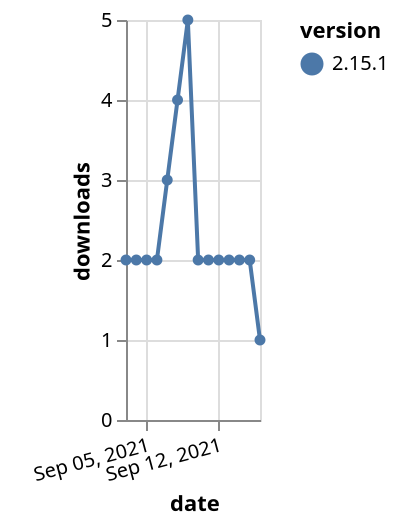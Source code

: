{"$schema": "https://vega.github.io/schema/vega-lite/v5.json", "description": "A simple bar chart with embedded data.", "data": {"values": [{"date": "2021-09-03", "total": 3328, "delta": 2, "version": "2.15.1"}, {"date": "2021-09-04", "total": 3330, "delta": 2, "version": "2.15.1"}, {"date": "2021-09-05", "total": 3332, "delta": 2, "version": "2.15.1"}, {"date": "2021-09-06", "total": 3334, "delta": 2, "version": "2.15.1"}, {"date": "2021-09-07", "total": 3337, "delta": 3, "version": "2.15.1"}, {"date": "2021-09-08", "total": 3341, "delta": 4, "version": "2.15.1"}, {"date": "2021-09-09", "total": 3346, "delta": 5, "version": "2.15.1"}, {"date": "2021-09-10", "total": 3348, "delta": 2, "version": "2.15.1"}, {"date": "2021-09-11", "total": 3350, "delta": 2, "version": "2.15.1"}, {"date": "2021-09-12", "total": 3352, "delta": 2, "version": "2.15.1"}, {"date": "2021-09-13", "total": 3354, "delta": 2, "version": "2.15.1"}, {"date": "2021-09-14", "total": 3356, "delta": 2, "version": "2.15.1"}, {"date": "2021-09-15", "total": 3358, "delta": 2, "version": "2.15.1"}, {"date": "2021-09-16", "total": 3359, "delta": 1, "version": "2.15.1"}]}, "width": "container", "mark": {"type": "line", "point": {"filled": true}}, "encoding": {"x": {"field": "date", "type": "temporal", "timeUnit": "yearmonthdate", "title": "date", "axis": {"labelAngle": -15}}, "y": {"field": "delta", "type": "quantitative", "title": "downloads"}, "color": {"field": "version", "type": "nominal"}, "tooltip": {"field": "delta"}}}